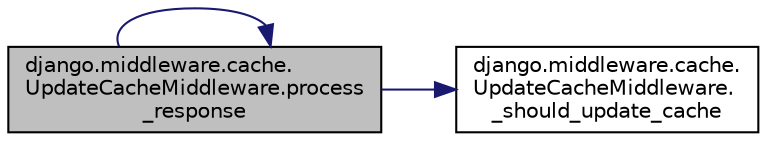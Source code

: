 digraph "django.middleware.cache.UpdateCacheMiddleware.process_response"
{
 // LATEX_PDF_SIZE
  edge [fontname="Helvetica",fontsize="10",labelfontname="Helvetica",labelfontsize="10"];
  node [fontname="Helvetica",fontsize="10",shape=record];
  rankdir="LR";
  Node1 [label="django.middleware.cache.\lUpdateCacheMiddleware.process\l_response",height=0.2,width=0.4,color="black", fillcolor="grey75", style="filled", fontcolor="black",tooltip=" "];
  Node1 -> Node2 [color="midnightblue",fontsize="10",style="solid",fontname="Helvetica"];
  Node2 [label="django.middleware.cache.\lUpdateCacheMiddleware.\l_should_update_cache",height=0.2,width=0.4,color="black", fillcolor="white", style="filled",URL="$d5/da8/classdjango_1_1middleware_1_1cache_1_1_update_cache_middleware.html#a8b2d469c898a9f6342bfd265ab5820e8",tooltip=" "];
  Node1 -> Node1 [color="midnightblue",fontsize="10",style="solid",fontname="Helvetica"];
}
